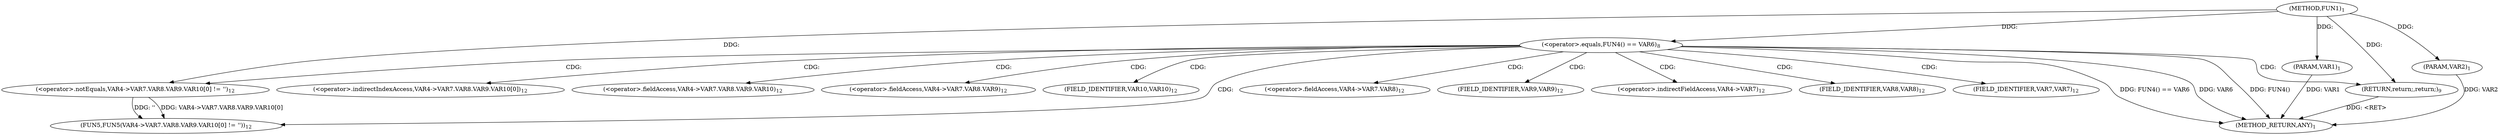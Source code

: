 digraph "FUN1" {  
"8" [label = <(METHOD,FUN1)<SUB>1</SUB>> ]
"32" [label = <(METHOD_RETURN,ANY)<SUB>1</SUB>> ]
"9" [label = <(PARAM,VAR1)<SUB>1</SUB>> ]
"10" [label = <(PARAM,VAR2)<SUB>1</SUB>> ]
"18" [label = <(FUN5,FUN5(VAR4-&gt;VAR7.VAR8.VAR9.VAR10[0] != ''))<SUB>12</SUB>> ]
"13" [label = <(&lt;operator&gt;.equals,FUN4() == VAR6)<SUB>8</SUB>> ]
"17" [label = <(RETURN,return;,return;)<SUB>9</SUB>> ]
"19" [label = <(&lt;operator&gt;.notEquals,VAR4-&gt;VAR7.VAR8.VAR9.VAR10[0] != '')<SUB>12</SUB>> ]
"20" [label = <(&lt;operator&gt;.indirectIndexAccess,VAR4-&gt;VAR7.VAR8.VAR9.VAR10[0])<SUB>12</SUB>> ]
"21" [label = <(&lt;operator&gt;.fieldAccess,VAR4-&gt;VAR7.VAR8.VAR9.VAR10)<SUB>12</SUB>> ]
"22" [label = <(&lt;operator&gt;.fieldAccess,VAR4-&gt;VAR7.VAR8.VAR9)<SUB>12</SUB>> ]
"29" [label = <(FIELD_IDENTIFIER,VAR10,VAR10)<SUB>12</SUB>> ]
"23" [label = <(&lt;operator&gt;.fieldAccess,VAR4-&gt;VAR7.VAR8)<SUB>12</SUB>> ]
"28" [label = <(FIELD_IDENTIFIER,VAR9,VAR9)<SUB>12</SUB>> ]
"24" [label = <(&lt;operator&gt;.indirectFieldAccess,VAR4-&gt;VAR7)<SUB>12</SUB>> ]
"27" [label = <(FIELD_IDENTIFIER,VAR8,VAR8)<SUB>12</SUB>> ]
"26" [label = <(FIELD_IDENTIFIER,VAR7,VAR7)<SUB>12</SUB>> ]
  "17" -> "32"  [ label = "DDG: &lt;RET&gt;"] 
  "9" -> "32"  [ label = "DDG: VAR1"] 
  "10" -> "32"  [ label = "DDG: VAR2"] 
  "13" -> "32"  [ label = "DDG: FUN4()"] 
  "13" -> "32"  [ label = "DDG: FUN4() == VAR6"] 
  "13" -> "32"  [ label = "DDG: VAR6"] 
  "8" -> "9"  [ label = "DDG: "] 
  "8" -> "10"  [ label = "DDG: "] 
  "19" -> "18"  [ label = "DDG: VAR4-&gt;VAR7.VAR8.VAR9.VAR10[0]"] 
  "19" -> "18"  [ label = "DDG: ''"] 
  "8" -> "13"  [ label = "DDG: "] 
  "8" -> "17"  [ label = "DDG: "] 
  "8" -> "19"  [ label = "DDG: "] 
  "13" -> "24"  [ label = "CDG: "] 
  "13" -> "17"  [ label = "CDG: "] 
  "13" -> "29"  [ label = "CDG: "] 
  "13" -> "21"  [ label = "CDG: "] 
  "13" -> "18"  [ label = "CDG: "] 
  "13" -> "26"  [ label = "CDG: "] 
  "13" -> "23"  [ label = "CDG: "] 
  "13" -> "19"  [ label = "CDG: "] 
  "13" -> "28"  [ label = "CDG: "] 
  "13" -> "20"  [ label = "CDG: "] 
  "13" -> "22"  [ label = "CDG: "] 
  "13" -> "27"  [ label = "CDG: "] 
}
